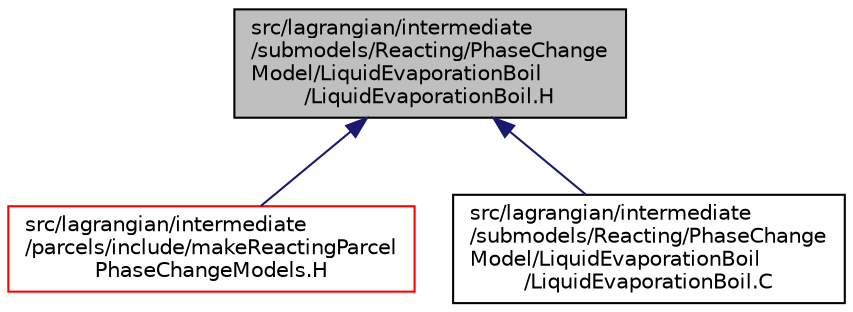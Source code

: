digraph "src/lagrangian/intermediate/submodels/Reacting/PhaseChangeModel/LiquidEvaporationBoil/LiquidEvaporationBoil.H"
{
  bgcolor="transparent";
  edge [fontname="Helvetica",fontsize="10",labelfontname="Helvetica",labelfontsize="10"];
  node [fontname="Helvetica",fontsize="10",shape=record];
  Node1 [label="src/lagrangian/intermediate\l/submodels/Reacting/PhaseChange\lModel/LiquidEvaporationBoil\l/LiquidEvaporationBoil.H",height=0.2,width=0.4,color="black", fillcolor="grey75", style="filled", fontcolor="black"];
  Node1 -> Node2 [dir="back",color="midnightblue",fontsize="10",style="solid",fontname="Helvetica"];
  Node2 [label="src/lagrangian/intermediate\l/parcels/include/makeReactingParcel\lPhaseChangeModels.H",height=0.2,width=0.4,color="red",URL="$a06836.html"];
  Node1 -> Node3 [dir="back",color="midnightblue",fontsize="10",style="solid",fontname="Helvetica"];
  Node3 [label="src/lagrangian/intermediate\l/submodels/Reacting/PhaseChange\lModel/LiquidEvaporationBoil\l/LiquidEvaporationBoil.C",height=0.2,width=0.4,color="black",URL="$a07118.html"];
}
